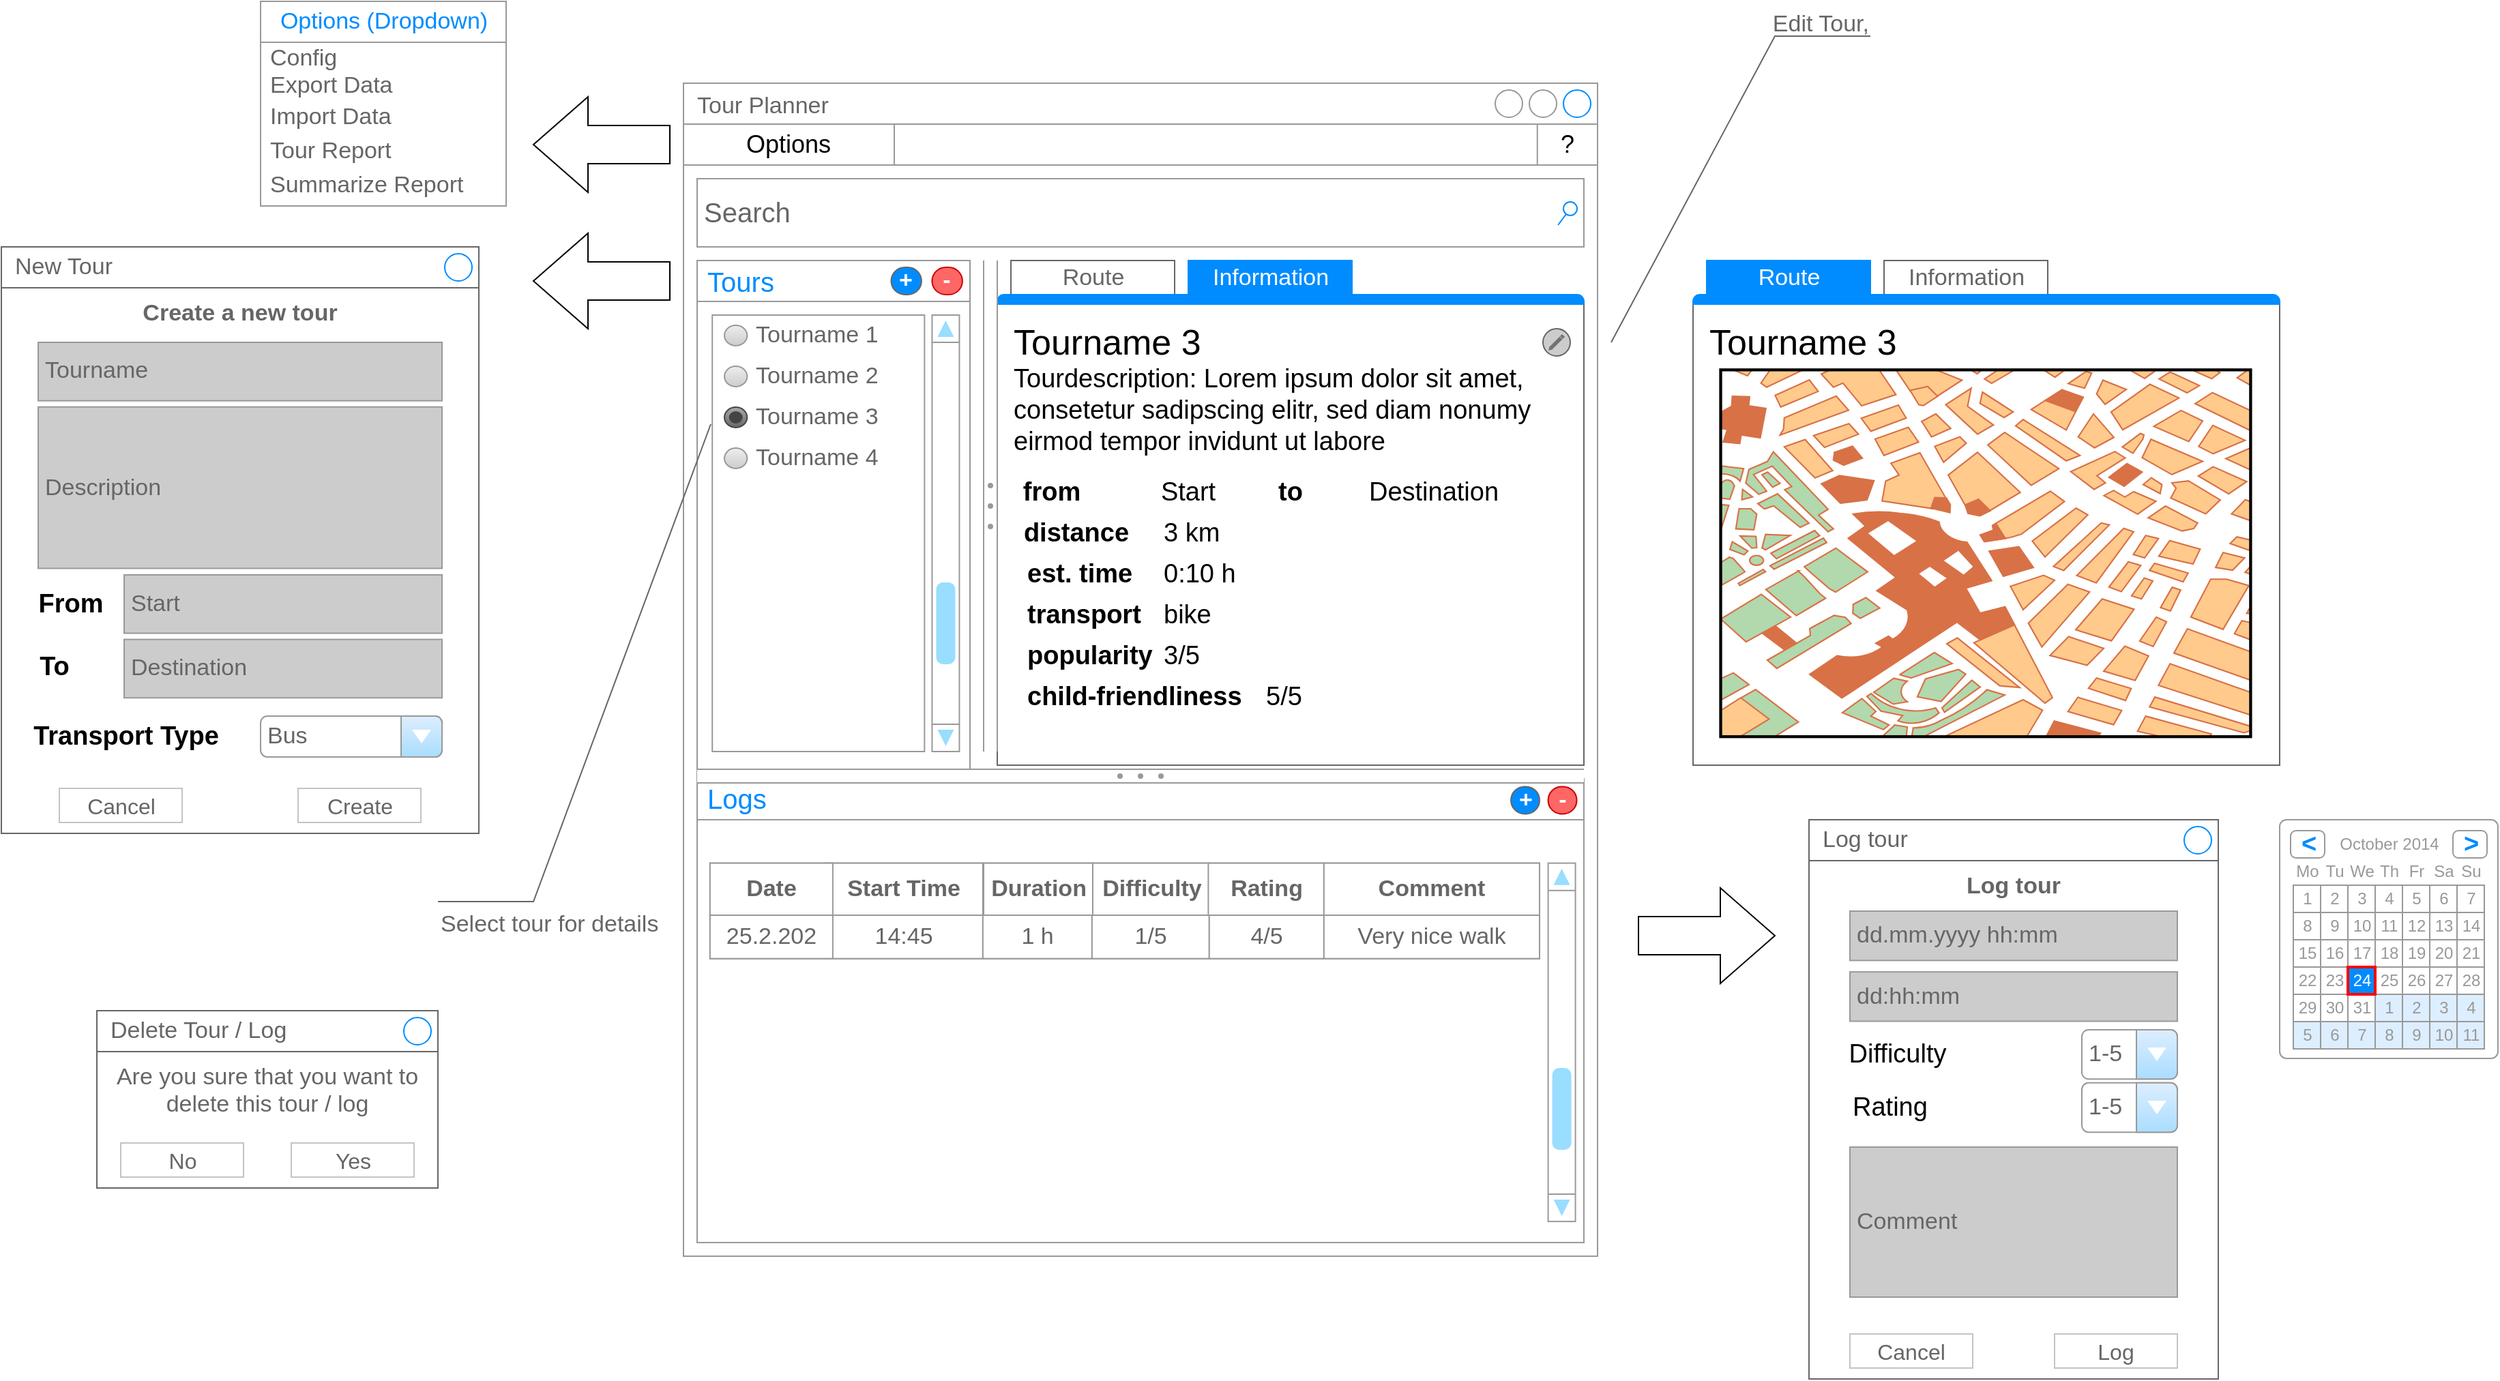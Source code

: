 <mxfile version="14.5.1" type="device"><diagram id="8GvUc4PA2MOSSeV1IW50" name="TourPlanner-Wireframe"><mxGraphModel dx="3879" dy="1082" grid="1" gridSize="10" guides="1" tooltips="1" connect="1" arrows="1" fold="1" page="1" pageScale="1" pageWidth="2339" pageHeight="3300" math="0" shadow="0"><root><mxCell id="0"/><mxCell id="1" parent="0"/><mxCell id="-xTn5YURdvAqqCYS3qb_-3" value="Tour Planner" style="strokeWidth=1;shadow=0;dashed=0;align=center;html=1;shape=mxgraph.mockup.containers.window;align=left;verticalAlign=top;spacingLeft=8;strokeColor2=#008cff;strokeColor3=#c4c4c4;fontColor=#666666;mainText=;fontSize=17;labelBackgroundColor=none;strokeColor=#999999;" parent="1" vertex="1"><mxGeometry x="250" y="170" width="670" height="860" as="geometry"/></mxCell><mxCell id="-xTn5YURdvAqqCYS3qb_-28" value="" style="html=1;shadow=0;dashed=0;align=center;verticalAlign=middle;shape=mxgraph.arrows2.arrow;dy=0.6;dx=40;flipH=1;notch=0;strokeColor=#000000;strokeWidth=1;" parent="1" vertex="1"><mxGeometry x="140" y="180" width="100" height="70" as="geometry"/></mxCell><mxCell id="-xTn5YURdvAqqCYS3qb_-29" value="" style="strokeWidth=1;shadow=0;dashed=0;align=center;html=1;shape=mxgraph.mockup.forms.rrect;rSize=0;strokeColor=#999999;fillColor=#ffffff;" parent="1" vertex="1"><mxGeometry x="-60" y="110" width="180" height="150" as="geometry"/></mxCell><mxCell id="-xTn5YURdvAqqCYS3qb_-30" value="Options (Dropdown)" style="strokeWidth=1;shadow=0;dashed=0;align=center;html=1;shape=mxgraph.mockup.forms.rrect;rSize=0;strokeColor=#999999;fontColor=#008cff;fontSize=17;fillColor=#ffffff;resizeWidth=1;" parent="-xTn5YURdvAqqCYS3qb_-29" vertex="1"><mxGeometry width="180" height="30" relative="1" as="geometry"/></mxCell><mxCell id="-xTn5YURdvAqqCYS3qb_-31" value="Config" style="strokeWidth=1;shadow=0;dashed=0;align=center;html=1;shape=mxgraph.mockup.forms.anchor;fontSize=17;fontColor=#666666;align=left;spacingLeft=5;resizeWidth=1;" parent="-xTn5YURdvAqqCYS3qb_-29" vertex="1"><mxGeometry width="180" height="20" relative="1" as="geometry"><mxPoint y="32" as="offset"/></mxGeometry></mxCell><mxCell id="-xTn5YURdvAqqCYS3qb_-32" value="Export Data" style="strokeWidth=1;shadow=0;dashed=0;align=center;html=1;shape=mxgraph.mockup.forms.anchor;fontSize=17;fontColor=#666666;align=left;spacingLeft=5;resizeWidth=1;" parent="-xTn5YURdvAqqCYS3qb_-29" vertex="1"><mxGeometry width="180" height="20" relative="1" as="geometry"><mxPoint y="52" as="offset"/></mxGeometry></mxCell><mxCell id="-xTn5YURdvAqqCYS3qb_-33" value="Import Data" style="strokeWidth=1;shadow=0;dashed=0;align=center;html=1;shape=mxgraph.mockup.forms.rrect;rSize=0;fontSize=17;fontColor=#666666;align=left;spacingLeft=5;strokeColor=none;resizeWidth=1;fillColor=none;" parent="-xTn5YURdvAqqCYS3qb_-29" vertex="1"><mxGeometry width="180" height="20" relative="1" as="geometry"><mxPoint y="75" as="offset"/></mxGeometry></mxCell><mxCell id="gHXp8SXoElYpx80JzZJJ-48" value="Tour Report" style="strokeWidth=1;shadow=0;dashed=0;align=center;html=1;shape=mxgraph.mockup.forms.rrect;rSize=0;fontSize=17;fontColor=#666666;align=left;spacingLeft=5;strokeColor=none;resizeWidth=1;fillColor=none;" parent="-xTn5YURdvAqqCYS3qb_-29" vertex="1"><mxGeometry width="180" height="20" relative="1" as="geometry"><mxPoint y="100" as="offset"/></mxGeometry></mxCell><mxCell id="gHXp8SXoElYpx80JzZJJ-49" value="Summarize Report" style="strokeWidth=1;shadow=0;dashed=0;align=center;html=1;shape=mxgraph.mockup.forms.rrect;rSize=0;fontSize=17;fontColor=#666666;align=left;spacingLeft=5;strokeColor=none;resizeWidth=1;fillColor=none;" parent="-xTn5YURdvAqqCYS3qb_-29" vertex="1"><mxGeometry width="180" height="20" relative="1" as="geometry"><mxPoint y="125" as="offset"/></mxGeometry></mxCell><mxCell id="-xTn5YURdvAqqCYS3qb_-35" value="&lt;font style=&quot;font-size: 20px&quot;&gt;Search&lt;/font&gt;" style="strokeWidth=1;shadow=0;dashed=0;align=center;html=1;shape=mxgraph.mockup.forms.searchBox;strokeColor=#999999;mainText=;strokeColor2=#008cff;fontColor=#666666;fontSize=17;align=left;spacingLeft=3;fillColor=none;" parent="1" vertex="1"><mxGeometry x="260" y="240" width="650" height="50" as="geometry"/></mxCell><mxCell id="-xTn5YURdvAqqCYS3qb_-36" value="" style="strokeWidth=1;shadow=0;dashed=0;align=left;html=1;shape=mxgraph.mockup.forms.rrect;rSize=0;strokeColor=#999999;fillColor=#ffffff;fontSize=17;" parent="1" vertex="1"><mxGeometry x="260" y="300" width="200" height="385" as="geometry"/></mxCell><mxCell id="-xTn5YURdvAqqCYS3qb_-37" value="&amp;nbsp;Tours" style="strokeWidth=1;shadow=0;dashed=0;align=left;html=1;shape=mxgraph.mockup.forms.rrect;rSize=0;strokeColor=#999999;fontColor=#008cff;fontSize=20;fillColor=#ffffff;resizeWidth=1;" parent="-xTn5YURdvAqqCYS3qb_-36" vertex="1"><mxGeometry width="200" height="30" relative="1" as="geometry"/></mxCell><mxCell id="-xTn5YURdvAqqCYS3qb_-130" value="-" style="strokeWidth=1;shadow=0;dashed=0;align=center;html=1;shape=mxgraph.mockup.buttons.button;fontColor=#ffffff;mainText=;buttonStyle=round;fontSize=17;fontStyle=1;whiteSpace=wrap;fillOpacity=100;fillColor=#FF6666;strokeColor=#CC0000;" parent="-xTn5YURdvAqqCYS3qb_-36" vertex="1"><mxGeometry x="172.222" y="5" width="22.222" height="20" as="geometry"/></mxCell><mxCell id="9a7MeECXObaUus4qwIg--1" value="" style="strokeWidth=1;shadow=0;dashed=0;align=center;html=1;shape=mxgraph.mockup.forms.rrect;rSize=0;strokeColor=#999999;fillColor=#ffffff;recursiveResize=0;" parent="-xTn5YURdvAqqCYS3qb_-36" vertex="1"><mxGeometry x="11.111" y="40" width="155.556" height="320" as="geometry"/></mxCell><mxCell id="9a7MeECXObaUus4qwIg--2" value="Tourname 1" style="shape=ellipse;rSize=0;fillColor=#eeeeee;strokeColor=#999999;gradientColor=#cccccc;html=1;align=left;spacingLeft=4;fontSize=17;fontColor=#666666;labelPosition=right;" parent="9a7MeECXObaUus4qwIg--1" vertex="1"><mxGeometry x="8.889" y="7.5" width="16.667" height="15" as="geometry"/></mxCell><mxCell id="9a7MeECXObaUus4qwIg--3" value="Tourname 2" style="shape=ellipse;rSize=0;fillColor=#eeeeee;strokeColor=#999999;gradientColor=#cccccc;html=1;align=left;spacingLeft=4;fontSize=17;fontColor=#666666;labelPosition=right;" parent="9a7MeECXObaUus4qwIg--1" vertex="1"><mxGeometry x="8.889" y="37.5" width="16.667" height="15" as="geometry"/></mxCell><mxCell id="9a7MeECXObaUus4qwIg--4" value="&lt;span style=&quot;color: rgb(102 , 102 , 102)&quot;&gt;Tourname 3&lt;/span&gt;" style="shape=ellipse;rSize=0;fillColor=#aaaaaa;strokeColor=#444444;gradientColor=#666666;html=1;align=left;spacingLeft=4;fontSize=17;fontColor=#008cff;labelPosition=right;" parent="9a7MeECXObaUus4qwIg--1" vertex="1"><mxGeometry x="8.889" y="67.5" width="16.667" height="15" as="geometry"/></mxCell><mxCell id="9a7MeECXObaUus4qwIg--5" value="" style="shape=ellipse;fillColor=#444444;strokeColor=none;html=1;" parent="9a7MeECXObaUus4qwIg--4" vertex="1"><mxGeometry x="3.333" y="3" width="10" height="9" as="geometry"/></mxCell><mxCell id="9a7MeECXObaUus4qwIg--6" value="Tourname 4" style="shape=ellipse;rSize=0;fillColor=#eeeeee;strokeColor=#999999;gradientColor=#cccccc;html=1;align=left;spacingLeft=4;fontSize=17;fontColor=#666666;labelPosition=right;" parent="9a7MeECXObaUus4qwIg--1" vertex="1"><mxGeometry x="8.889" y="97.5" width="16.667" height="15" as="geometry"/></mxCell><mxCell id="9a7MeECXObaUus4qwIg--7" value="" style="verticalLabelPosition=bottom;shadow=0;dashed=0;align=center;html=1;verticalAlign=top;strokeWidth=1;shape=mxgraph.mockup.navigation.scrollBar;strokeColor=#999999;barPos=20;fillColor2=#99ddff;strokeColor2=none;direction=north;" parent="-xTn5YURdvAqqCYS3qb_-36" vertex="1"><mxGeometry x="172.222" y="40" width="22.222" height="320" as="geometry"/></mxCell><mxCell id="9a7MeECXObaUus4qwIg--8" value="+" style="strokeWidth=1;shadow=0;dashed=0;align=center;html=1;shape=mxgraph.mockup.buttons.button;strokeColor=#666666;fontColor=#ffffff;mainText=;buttonStyle=round;fontSize=17;fontStyle=1;fillColor=#008cff;whiteSpace=wrap;fillOpacity=100;" parent="-xTn5YURdvAqqCYS3qb_-36" vertex="1"><mxGeometry x="142.222" y="5" width="22.222" height="20" as="geometry"/></mxCell><mxCell id="-xTn5YURdvAqqCYS3qb_-46" value="" style="group" parent="1" vertex="1" connectable="0"><mxGeometry x="250" y="200" width="670" height="30" as="geometry"/></mxCell><mxCell id="-xTn5YURdvAqqCYS3qb_-25" value="" style="rounded=0;whiteSpace=wrap;html=1;strokeWidth=1;strokeColor=#999999;" parent="-xTn5YURdvAqqCYS3qb_-46" vertex="1"><mxGeometry width="670" height="30" as="geometry"/></mxCell><mxCell id="-xTn5YURdvAqqCYS3qb_-26" value="&lt;font style=&quot;font-size: 18px&quot;&gt;Options&lt;/font&gt;" style="rounded=0;whiteSpace=wrap;html=1;strokeWidth=1;strokeColor=#999999;" parent="-xTn5YURdvAqqCYS3qb_-46" vertex="1"><mxGeometry width="154.483" height="30" as="geometry"/></mxCell><mxCell id="-xTn5YURdvAqqCYS3qb_-27" value="&lt;font style=&quot;font-size: 18px&quot;&gt;?&lt;/font&gt;" style="rounded=0;whiteSpace=wrap;html=1;strokeWidth=1;strokeColor=#999999;" parent="-xTn5YURdvAqqCYS3qb_-46" vertex="1"><mxGeometry x="625.862" width="44.138" height="30" as="geometry"/></mxCell><mxCell id="-xTn5YURdvAqqCYS3qb_-47" value="" style="strokeWidth=1;shadow=0;dashed=0;align=center;html=1;shape=mxgraph.mockup.containers.marginRect2;rectMarginTop=32;strokeColor=#666666;gradientColor=none;fontSize=20;" parent="1" vertex="1"><mxGeometry x="480" y="300" width="430" height="370" as="geometry"/></mxCell><mxCell id="-xTn5YURdvAqqCYS3qb_-48" value="Route" style="strokeColor=inherit;fillColor=inherit;gradientColor=inherit;strokeWidth=1;shadow=0;dashed=0;align=center;html=1;shape=mxgraph.mockup.containers.rrect;rSize=0;fontSize=17;fontColor=#666666;gradientColor=none;" parent="-xTn5YURdvAqqCYS3qb_-47" vertex="1"><mxGeometry width="120" height="25" relative="1" as="geometry"><mxPoint x="10" as="offset"/></mxGeometry></mxCell><mxCell id="-xTn5YURdvAqqCYS3qb_-49" value="Information" style="strokeWidth=1;shadow=0;dashed=0;align=center;html=1;shape=mxgraph.mockup.containers.rrect;rSize=0;fontSize=17;fontColor=#ffffff;strokeColor=#008cff;fillColor=#008cff;" parent="-xTn5YURdvAqqCYS3qb_-47" vertex="1"><mxGeometry width="120" height="25" relative="1" as="geometry"><mxPoint x="140" as="offset"/></mxGeometry></mxCell><mxCell id="-xTn5YURdvAqqCYS3qb_-51" value="" style="strokeWidth=1;shadow=0;dashed=0;align=center;html=1;shape=mxgraph.mockup.containers.topButton;rSize=5;strokeColor=#008cff;fillColor=#008cff;gradientColor=none;resizeWidth=1;movable=0;deletable=1;" parent="-xTn5YURdvAqqCYS3qb_-47" vertex="1"><mxGeometry width="430" height="7" relative="1" as="geometry"><mxPoint y="25" as="offset"/></mxGeometry></mxCell><mxCell id="-xTn5YURdvAqqCYS3qb_-52" value="Tourname 3" style="text;html=1;strokeColor=none;fillColor=none;align=left;verticalAlign=middle;whiteSpace=wrap;rounded=0;fontSize=26;" parent="-xTn5YURdvAqqCYS3qb_-47" vertex="1"><mxGeometry x="10" y="50" width="410" height="20" as="geometry"/></mxCell><mxCell id="-xTn5YURdvAqqCYS3qb_-53" value="Tourdescription:&amp;nbsp;Lorem ipsum dolor sit amet, consetetur sadipscing elitr, sed diam nonumy eirmod tempor invidunt ut labore" style="text;html=1;strokeColor=none;fillColor=none;align=left;verticalAlign=middle;whiteSpace=wrap;rounded=0;fontSize=19;" parent="-xTn5YURdvAqqCYS3qb_-47" vertex="1"><mxGeometry x="10" y="100" width="410" height="20" as="geometry"/></mxCell><mxCell id="-xTn5YURdvAqqCYS3qb_-54" value="from" style="text;html=1;strokeColor=none;fillColor=none;align=center;verticalAlign=middle;whiteSpace=wrap;rounded=0;fontSize=19;fontStyle=1" parent="-xTn5YURdvAqqCYS3qb_-47" vertex="1"><mxGeometry x="20" y="160" width="40" height="20" as="geometry"/></mxCell><mxCell id="-xTn5YURdvAqqCYS3qb_-63" value="to" style="text;html=1;strokeColor=none;fillColor=none;align=center;verticalAlign=middle;whiteSpace=wrap;rounded=0;fontSize=19;fontStyle=1" parent="-xTn5YURdvAqqCYS3qb_-47" vertex="1"><mxGeometry x="195" y="160" width="40" height="20" as="geometry"/></mxCell><mxCell id="-xTn5YURdvAqqCYS3qb_-64" value="Start" style="text;html=1;strokeColor=none;fillColor=none;align=center;verticalAlign=middle;whiteSpace=wrap;rounded=0;fontSize=19;" parent="-xTn5YURdvAqqCYS3qb_-47" vertex="1"><mxGeometry x="120" y="160" width="40" height="20" as="geometry"/></mxCell><mxCell id="-xTn5YURdvAqqCYS3qb_-65" value="Destination" style="text;html=1;strokeColor=none;fillColor=none;align=center;verticalAlign=middle;whiteSpace=wrap;rounded=0;fontSize=19;" parent="-xTn5YURdvAqqCYS3qb_-47" vertex="1"><mxGeometry x="300" y="160" width="40" height="20" as="geometry"/></mxCell><mxCell id="-xTn5YURdvAqqCYS3qb_-66" value="distance" style="text;html=1;strokeColor=none;fillColor=none;align=center;verticalAlign=middle;whiteSpace=wrap;rounded=0;fontSize=19;fontStyle=1" parent="-xTn5YURdvAqqCYS3qb_-47" vertex="1"><mxGeometry x="38" y="190" width="40" height="20" as="geometry"/></mxCell><mxCell id="-xTn5YURdvAqqCYS3qb_-67" value="3 km" style="text;html=1;strokeColor=none;fillColor=none;align=left;verticalAlign=middle;whiteSpace=wrap;rounded=0;fontSize=19;" parent="-xTn5YURdvAqqCYS3qb_-47" vertex="1"><mxGeometry x="120" y="190" width="270" height="20" as="geometry"/></mxCell><mxCell id="-xTn5YURdvAqqCYS3qb_-68" value="est. time" style="text;html=1;strokeColor=none;fillColor=none;align=left;verticalAlign=middle;whiteSpace=wrap;rounded=0;fontSize=19;fontStyle=1" parent="-xTn5YURdvAqqCYS3qb_-47" vertex="1"><mxGeometry x="20" y="220" width="90" height="20" as="geometry"/></mxCell><mxCell id="-xTn5YURdvAqqCYS3qb_-69" value="0:10 h" style="text;html=1;strokeColor=none;fillColor=none;align=left;verticalAlign=middle;whiteSpace=wrap;rounded=0;fontSize=19;" parent="-xTn5YURdvAqqCYS3qb_-47" vertex="1"><mxGeometry x="120" y="220" width="270" height="20" as="geometry"/></mxCell><mxCell id="-xTn5YURdvAqqCYS3qb_-71" value="transport" style="text;html=1;strokeColor=none;fillColor=none;align=left;verticalAlign=middle;whiteSpace=wrap;rounded=0;fontSize=19;fontStyle=1" parent="-xTn5YURdvAqqCYS3qb_-47" vertex="1"><mxGeometry x="20" y="250" width="90" height="20" as="geometry"/></mxCell><mxCell id="-xTn5YURdvAqqCYS3qb_-72" value="bike" style="text;html=1;strokeColor=none;fillColor=none;align=left;verticalAlign=middle;whiteSpace=wrap;rounded=0;fontSize=19;" parent="-xTn5YURdvAqqCYS3qb_-47" vertex="1"><mxGeometry x="120" y="250" width="270" height="20" as="geometry"/></mxCell><mxCell id="gHXp8SXoElYpx80JzZJJ-57" value="popularity" style="text;html=1;strokeColor=none;fillColor=none;align=left;verticalAlign=middle;whiteSpace=wrap;rounded=0;fontSize=19;fontStyle=1" parent="-xTn5YURdvAqqCYS3qb_-47" vertex="1"><mxGeometry x="20" y="280" width="90" height="20" as="geometry"/></mxCell><mxCell id="gHXp8SXoElYpx80JzZJJ-60" value="3/5" style="text;html=1;strokeColor=none;fillColor=none;align=left;verticalAlign=middle;whiteSpace=wrap;rounded=0;fontSize=19;" parent="-xTn5YURdvAqqCYS3qb_-47" vertex="1"><mxGeometry x="120" y="280" width="270" height="20" as="geometry"/></mxCell><mxCell id="gHXp8SXoElYpx80JzZJJ-61" value="child-friendliness" style="text;html=1;strokeColor=none;fillColor=none;align=left;verticalAlign=middle;whiteSpace=wrap;rounded=0;fontSize=19;fontStyle=1" parent="-xTn5YURdvAqqCYS3qb_-47" vertex="1"><mxGeometry x="20" y="310" width="160" height="20" as="geometry"/></mxCell><mxCell id="gHXp8SXoElYpx80JzZJJ-62" value="5/5" style="text;html=1;strokeColor=none;fillColor=none;align=left;verticalAlign=middle;whiteSpace=wrap;rounded=0;fontSize=19;" parent="-xTn5YURdvAqqCYS3qb_-47" vertex="1"><mxGeometry x="195" y="310" width="270" height="20" as="geometry"/></mxCell><mxCell id="oQgKSd8ETQonrwoQFKED-60" value="" style="verticalLabelPosition=bottom;shadow=0;dashed=0;align=center;html=1;verticalAlign=top;strokeWidth=1;shape=mxgraph.mockup.forms.splitter;strokeColor=#999999;direction=north;" parent="-xTn5YURdvAqqCYS3qb_-47" vertex="1"><mxGeometry x="-10" width="10" height="360" as="geometry"/></mxCell><mxCell id="mKunJ4io3eeRQKUjzgzP-3" value="" style="group;" parent="-xTn5YURdvAqqCYS3qb_-47" vertex="1" connectable="0"><mxGeometry x="400" y="50" width="20" height="20" as="geometry"/></mxCell><mxCell id="mKunJ4io3eeRQKUjzgzP-2" value="" style="strokeWidth=1;shadow=0;dashed=0;align=center;html=1;shape=mxgraph.mockup.buttons.button;strokeColor=#666666;fontColor=#ffffff;mainText=;buttonStyle=round;fontSize=17;fontStyle=1;whiteSpace=wrap;fillOpacity=100;fillColor=#CCCCCC;" parent="mKunJ4io3eeRQKUjzgzP-3" vertex="1"><mxGeometry width="20" height="20" as="geometry"/></mxCell><mxCell id="9a7MeECXObaUus4qwIg--10" value="" style="dashed=0;aspect=fixed;verticalLabelPosition=bottom;verticalAlign=top;align=center;shape=mxgraph.gmdl.edit;strokeColor=none;fillColor=#737373;shadow=0;" parent="mKunJ4io3eeRQKUjzgzP-3" vertex="1"><mxGeometry x="4" y="4" width="12" height="12" as="geometry"/></mxCell><mxCell id="-xTn5YURdvAqqCYS3qb_-94" value="" style="strokeWidth=1;shadow=0;dashed=0;align=center;html=1;shape=mxgraph.mockup.containers.marginRect2;rectMarginTop=32;strokeColor=#666666;gradientColor=none;fontSize=20;" parent="1" vertex="1"><mxGeometry x="990" y="300" width="430" height="370" as="geometry"/></mxCell><mxCell id="-xTn5YURdvAqqCYS3qb_-95" value="Route" style="strokeWidth=1;shadow=0;dashed=0;align=center;html=1;shape=mxgraph.mockup.containers.rrect;rSize=0;fontSize=17;fontColor=#ffffff;gradientColor=none;fillColor=#008CFF;strokeColor=#008CFF;" parent="-xTn5YURdvAqqCYS3qb_-94" vertex="1"><mxGeometry width="120" height="25" relative="1" as="geometry"><mxPoint x="10" as="offset"/></mxGeometry></mxCell><mxCell id="-xTn5YURdvAqqCYS3qb_-96" value="&lt;font color=&quot;#666666&quot;&gt;Information&lt;/font&gt;" style="strokeWidth=1;shadow=0;dashed=0;align=center;html=1;shape=mxgraph.mockup.containers.rrect;rSize=0;fontSize=17;fillColor=#FFFFFF;strokeColor=#666666;fontColor=#999999;" parent="-xTn5YURdvAqqCYS3qb_-94" vertex="1"><mxGeometry width="120" height="25" relative="1" as="geometry"><mxPoint x="140" as="offset"/></mxGeometry></mxCell><mxCell id="-xTn5YURdvAqqCYS3qb_-97" value="" style="strokeWidth=1;shadow=0;dashed=0;align=center;html=1;shape=mxgraph.mockup.containers.topButton;rSize=5;strokeColor=#008cff;fillColor=#008cff;gradientColor=none;resizeWidth=1;movable=0;deletable=1;" parent="-xTn5YURdvAqqCYS3qb_-94" vertex="1"><mxGeometry width="430" height="7" relative="1" as="geometry"><mxPoint y="25" as="offset"/></mxGeometry></mxCell><mxCell id="-xTn5YURdvAqqCYS3qb_-98" value="Tourname 3" style="text;html=1;strokeColor=none;fillColor=none;align=left;verticalAlign=middle;whiteSpace=wrap;rounded=0;fontSize=26;" parent="-xTn5YURdvAqqCYS3qb_-94" vertex="1"><mxGeometry x="10" y="50" width="410" height="20" as="geometry"/></mxCell><mxCell id="-xTn5YURdvAqqCYS3qb_-110" value="" style="verticalLabelPosition=bottom;shadow=0;dashed=0;align=center;html=1;verticalAlign=top;strokeWidth=1;shape=mxgraph.mockup.misc.map;fillColor=none;fontSize=19;" parent="-xTn5YURdvAqqCYS3qb_-94" vertex="1"><mxGeometry x="20" y="80" width="390" height="270" as="geometry"/></mxCell><mxCell id="-xTn5YURdvAqqCYS3qb_-123" value="" style="strokeWidth=1;shadow=0;dashed=0;align=center;html=1;shape=mxgraph.mockup.forms.rrect;rSize=0;strokeColor=#999999;fillColor=#ffffff;fontSize=19;fontColor=#999999;" parent="1" vertex="1"><mxGeometry x="260" y="680" width="650" height="340" as="geometry"/></mxCell><mxCell id="-xTn5YURdvAqqCYS3qb_-124" value="&lt;font style=&quot;font-size: 20px&quot;&gt;&amp;nbsp;Logs&lt;/font&gt;" style="strokeWidth=1;shadow=0;dashed=0;align=left;html=1;shape=mxgraph.mockup.forms.rrect;rSize=0;strokeColor=#999999;fontColor=#008cff;fontSize=17;fillColor=#ffffff;resizeWidth=1;" parent="-xTn5YURdvAqqCYS3qb_-123" vertex="1"><mxGeometry width="650.0" height="30" relative="1" as="geometry"/></mxCell><mxCell id="-xTn5YURdvAqqCYS3qb_-126" value="" style="strokeWidth=1;shadow=0;dashed=0;align=center;html=1;shape=mxgraph.mockup.forms.anchor;fontSize=17;fontColor=#666666;align=left;spacingLeft=5;resizeWidth=1;" parent="-xTn5YURdvAqqCYS3qb_-123" vertex="1"><mxGeometry width="650.0" height="20" relative="1" as="geometry"><mxPoint y="50" as="offset"/></mxGeometry></mxCell><mxCell id="gHXp8SXoElYpx80JzZJJ-1" value="+" style="strokeWidth=1;shadow=0;dashed=0;align=center;html=1;shape=mxgraph.mockup.buttons.button;strokeColor=#666666;fontColor=#ffffff;mainText=;buttonStyle=round;fontSize=17;fontStyle=1;fillColor=#008cff;whiteSpace=wrap;fillOpacity=100;" parent="-xTn5YURdvAqqCYS3qb_-123" vertex="1"><mxGeometry x="596.532" y="5.727" width="20.968" height="20" as="geometry"/></mxCell><mxCell id="oQgKSd8ETQonrwoQFKED-2" value="" style="strokeWidth=1;shadow=0;dashed=0;align=center;html=1;shape=mxgraph.mockup.forms.rrect;rSize=0;strokeColor=#999999;fontStyle=1" parent="-xTn5YURdvAqqCYS3qb_-123" vertex="1"><mxGeometry x="9.435" y="61.82" width="608.065" height="38.18" as="geometry"/></mxCell><mxCell id="oQgKSd8ETQonrwoQFKED-4" value="Start Time" style="strokeColor=inherit;fillColor=inherit;gradientColor=inherit;strokeWidth=1;shadow=0;dashed=0;align=center;html=1;shape=mxgraph.mockup.forms.rrect;rSize=0;fontSize=17;fontColor=#666666;fontStyle=1" parent="oQgKSd8ETQonrwoQFKED-2" vertex="1"><mxGeometry x="84.05" width="115.95" height="38.18" as="geometry"/></mxCell><mxCell id="oQgKSd8ETQonrwoQFKED-5" value="Duration" style="strokeColor=inherit;fillColor=inherit;gradientColor=inherit;strokeWidth=1;shadow=0;dashed=0;align=center;html=1;shape=mxgraph.mockup.forms.rrect;rSize=0;fontSize=17;fontColor=#666666;fontStyle=1" parent="oQgKSd8ETQonrwoQFKED-2" vertex="1"><mxGeometry x="200.56" width="80" height="38.18" as="geometry"/></mxCell><mxCell id="oQgKSd8ETQonrwoQFKED-6" value="Difficulty" style="strokeColor=inherit;fillColor=inherit;gradientColor=inherit;strokeWidth=1;shadow=0;dashed=0;align=center;html=1;shape=mxgraph.mockup.forms.rrect;rSize=0;fontSize=17;fontColor=#666666;fontStyle=1" parent="oQgKSd8ETQonrwoQFKED-2" vertex="1"><mxGeometry x="280.56" width="86.19" height="38.18" as="geometry"/></mxCell><mxCell id="oQgKSd8ETQonrwoQFKED-7" value="&lt;b&gt;Rating&lt;/b&gt;" style="strokeColor=inherit;fillColor=inherit;gradientColor=inherit;strokeWidth=1;shadow=0;dashed=0;align=center;html=1;shape=mxgraph.mockup.forms.rrect;rSize=0;fontSize=17;fontColor=#666666;fontStyle=1" parent="oQgKSd8ETQonrwoQFKED-2" vertex="1"><mxGeometry x="365.254" width="84.741" height="38.18" as="geometry"/></mxCell><mxCell id="oQgKSd8ETQonrwoQFKED-8" value="&lt;b&gt;Comment&lt;/b&gt;" style="strokeColor=inherit;fillColor=inherit;gradientColor=inherit;strokeWidth=1;shadow=0;dashed=0;align=center;html=1;shape=mxgraph.mockup.forms.rrect;rSize=0;fontSize=17;fontColor=#666666;" parent="oQgKSd8ETQonrwoQFKED-2" vertex="1"><mxGeometry x="450" width="158.06" height="38.18" as="geometry"/></mxCell><mxCell id="oQgKSd8ETQonrwoQFKED-3" value="Date" style="strokeColor=inherit;fillColor=inherit;gradientColor=inherit;strokeWidth=1;shadow=0;dashed=0;align=center;html=1;shape=mxgraph.mockup.forms.rrect;rSize=0;fontSize=17;fontColor=#666666;fontStyle=1" parent="oQgKSd8ETQonrwoQFKED-2" vertex="1"><mxGeometry width="90" height="38.18" as="geometry"/></mxCell><mxCell id="oQgKSd8ETQonrwoQFKED-61" value="" style="verticalLabelPosition=bottom;shadow=0;dashed=0;align=center;html=1;verticalAlign=top;strokeWidth=1;shape=mxgraph.mockup.forms.splitter;strokeColor=#999999;" parent="-xTn5YURdvAqqCYS3qb_-123" vertex="1"><mxGeometry y="-9.727" width="650" height="15.455" as="geometry"/></mxCell><mxCell id="oQgKSd8ETQonrwoQFKED-63" value="" style="verticalLabelPosition=bottom;shadow=0;dashed=0;align=center;html=1;verticalAlign=top;strokeWidth=1;shape=mxgraph.mockup.navigation.scrollBar;strokeColor=#999999;barPos=20;fillColor2=#99ddff;strokeColor2=none;direction=north;" parent="-xTn5YURdvAqqCYS3qb_-123" vertex="1"><mxGeometry x="623.79" y="61.818" width="20.968" height="262.727" as="geometry"/></mxCell><mxCell id="oQgKSd8ETQonrwoQFKED-87" value="" style="strokeWidth=1;shadow=0;dashed=0;align=center;html=1;shape=mxgraph.mockup.forms.rrect;rSize=0;strokeColor=#999999;fontStyle=0" parent="-xTn5YURdvAqqCYS3qb_-123" vertex="1"><mxGeometry x="9.435" y="100" width="608.065" height="31.82" as="geometry"/></mxCell><mxCell id="oQgKSd8ETQonrwoQFKED-89" value="14:45" style="strokeColor=inherit;fillColor=inherit;gradientColor=inherit;strokeWidth=1;shadow=0;dashed=0;align=center;html=1;shape=mxgraph.mockup.forms.rrect;rSize=0;fontSize=17;fontColor=#666666;fontStyle=0" parent="oQgKSd8ETQonrwoQFKED-87" vertex="1"><mxGeometry x="84.05" width="115.95" height="31.82" as="geometry"/></mxCell><mxCell id="oQgKSd8ETQonrwoQFKED-90" value="1 h" style="strokeColor=inherit;fillColor=inherit;gradientColor=inherit;strokeWidth=1;shadow=0;dashed=0;align=center;html=1;shape=mxgraph.mockup.forms.rrect;rSize=0;fontSize=17;fontColor=#666666;fontStyle=0" parent="oQgKSd8ETQonrwoQFKED-87" vertex="1"><mxGeometry x="200" width="80" height="31.82" as="geometry"/></mxCell><mxCell id="oQgKSd8ETQonrwoQFKED-91" value="1/5" style="strokeColor=inherit;fillColor=inherit;gradientColor=inherit;strokeWidth=1;shadow=0;dashed=0;align=center;html=1;shape=mxgraph.mockup.forms.rrect;rSize=0;fontSize=17;fontColor=#666666;fontStyle=0" parent="oQgKSd8ETQonrwoQFKED-87" vertex="1"><mxGeometry x="280" width="85.95" height="31.82" as="geometry"/></mxCell><mxCell id="oQgKSd8ETQonrwoQFKED-92" value="4/5" style="strokeColor=inherit;fillColor=inherit;gradientColor=inherit;strokeWidth=1;shadow=0;dashed=0;align=center;html=1;shape=mxgraph.mockup.forms.rrect;rSize=0;fontSize=17;fontColor=#666666;fontStyle=0" parent="oQgKSd8ETQonrwoQFKED-87" vertex="1"><mxGeometry x="365.953" width="84.046" height="31.82" as="geometry"/></mxCell><mxCell id="oQgKSd8ETQonrwoQFKED-93" value="&lt;span&gt;Very nice walk&lt;/span&gt;" style="strokeColor=inherit;fillColor=inherit;gradientColor=inherit;strokeWidth=1;shadow=0;dashed=0;align=center;html=1;shape=mxgraph.mockup.forms.rrect;rSize=0;fontSize=17;fontColor=#666666;fontStyle=0" parent="oQgKSd8ETQonrwoQFKED-87" vertex="1"><mxGeometry x="450" width="158.06" height="31.82" as="geometry"/></mxCell><mxCell id="oQgKSd8ETQonrwoQFKED-88" value="25.2.202" style="strokeColor=inherit;fillColor=inherit;gradientColor=inherit;strokeWidth=1;shadow=0;dashed=0;align=center;html=1;shape=mxgraph.mockup.forms.rrect;rSize=0;fontSize=17;fontColor=#666666;fontStyle=0" parent="oQgKSd8ETQonrwoQFKED-87" vertex="1"><mxGeometry width="90" height="31.82" as="geometry"/></mxCell><mxCell id="9a7MeECXObaUus4qwIg--12" value="-" style="strokeWidth=1;shadow=0;dashed=0;align=center;html=1;shape=mxgraph.mockup.buttons.button;fontColor=#ffffff;mainText=;buttonStyle=round;fontSize=17;fontStyle=1;whiteSpace=wrap;fillOpacity=100;fillColor=#FF6666;strokeColor=#CC0000;" parent="-xTn5YURdvAqqCYS3qb_-123" vertex="1"><mxGeometry x="623.79" y="5.73" width="20.968" height="20" as="geometry"/></mxCell><mxCell id="gHXp8SXoElYpx80JzZJJ-3" value="" style="html=1;shadow=0;dashed=0;align=center;verticalAlign=middle;shape=mxgraph.arrows2.arrow;dy=0.6;dx=40;flipH=1;notch=0;strokeColor=#000000;strokeWidth=1;" parent="1" vertex="1"><mxGeometry x="140" y="280" width="100" height="70" as="geometry"/></mxCell><mxCell id="gHXp8SXoElYpx80JzZJJ-4" value="&lt;b&gt;Create a new tour&lt;/b&gt;" style="strokeWidth=1;shadow=0;dashed=0;align=center;html=1;shape=mxgraph.mockup.containers.rrect;rSize=0;strokeColor=#666666;fontColor=#666666;fontSize=17;verticalAlign=top;whiteSpace=wrap;fillColor=#ffffff;spacingTop=32;" parent="1" vertex="1"><mxGeometry x="-250" y="290" width="350" height="430" as="geometry"/></mxCell><mxCell id="gHXp8SXoElYpx80JzZJJ-5" value="New Tour" style="strokeWidth=1;shadow=0;dashed=0;align=center;html=1;shape=mxgraph.mockup.containers.rrect;rSize=0;fontSize=17;fontColor=#666666;strokeColor=#666666;align=left;spacingLeft=8;fillColor=none;resizeWidth=1;" parent="gHXp8SXoElYpx80JzZJJ-4" vertex="1"><mxGeometry width="350" height="30" relative="1" as="geometry"/></mxCell><mxCell id="gHXp8SXoElYpx80JzZJJ-6" value="" style="shape=ellipse;strokeColor=#008cff;resizable=0;fillColor=none;html=1;" parent="gHXp8SXoElYpx80JzZJJ-5" vertex="1"><mxGeometry x="1" y="0.5" width="20" height="20" relative="1" as="geometry"><mxPoint x="-25" y="-10" as="offset"/></mxGeometry></mxCell><mxCell id="gHXp8SXoElYpx80JzZJJ-7" value="Cancel" style="strokeWidth=1;shadow=0;dashed=0;align=center;html=1;shape=mxgraph.mockup.containers.rrect;rSize=0;fontSize=16;fontColor=#666666;strokeColor=#c4c4c4;whiteSpace=wrap;fillColor=none;" parent="gHXp8SXoElYpx80JzZJJ-4" vertex="1"><mxGeometry x="0.25" y="1" width="90" height="25" relative="1" as="geometry"><mxPoint x="-45" y="-33" as="offset"/></mxGeometry></mxCell><mxCell id="gHXp8SXoElYpx80JzZJJ-8" value="Create" style="strokeWidth=1;shadow=0;dashed=0;align=center;html=1;shape=mxgraph.mockup.containers.rrect;rSize=0;fontSize=16;fontColor=#666666;strokeColor=#c4c4c4;whiteSpace=wrap;fillColor=none;" parent="gHXp8SXoElYpx80JzZJJ-4" vertex="1"><mxGeometry x="0.75" y="1" width="90" height="25" relative="1" as="geometry"><mxPoint x="-45" y="-33" as="offset"/></mxGeometry></mxCell><mxCell id="mKunJ4io3eeRQKUjzgzP-143" value="Tourname" style="strokeWidth=1;shadow=0;dashed=0;align=center;html=1;shape=mxgraph.mockup.forms.pwField;strokeColor=#999999;mainText=;align=left;fontColor=#666666;fontSize=17;spacingLeft=3;fillColor=#CCCCCC;" parent="gHXp8SXoElYpx80JzZJJ-4" vertex="1"><mxGeometry x="27" y="69.997" width="296" height="42.825" as="geometry"/></mxCell><mxCell id="mKunJ4io3eeRQKUjzgzP-144" value="Description" style="strokeWidth=1;shadow=0;dashed=0;align=center;html=1;shape=mxgraph.mockup.forms.pwField;strokeColor=#999999;mainText=;align=left;fontColor=#666666;fontSize=17;spacingLeft=3;fillColor=#CCCCCC;" parent="gHXp8SXoElYpx80JzZJJ-4" vertex="1"><mxGeometry x="27" y="117.344" width="296" height="118.367" as="geometry"/></mxCell><mxCell id="mKunJ4io3eeRQKUjzgzP-145" value="Start" style="strokeWidth=1;shadow=0;dashed=0;align=center;html=1;shape=mxgraph.mockup.forms.pwField;strokeColor=#999999;mainText=;align=left;fontColor=#666666;fontSize=17;spacingLeft=3;fillColor=#CCCCCC;" parent="gHXp8SXoElYpx80JzZJJ-4" vertex="1"><mxGeometry x="90" y="240.446" width="233" height="42.825" as="geometry"/></mxCell><mxCell id="mKunJ4io3eeRQKUjzgzP-146" value="Destination" style="strokeWidth=1;shadow=0;dashed=0;align=center;html=1;shape=mxgraph.mockup.forms.pwField;strokeColor=#999999;mainText=;align=left;fontColor=#666666;fontSize=17;spacingLeft=3;fillColor=#CCCCCC;" parent="gHXp8SXoElYpx80JzZJJ-4" vertex="1"><mxGeometry x="90" y="287.793" width="233" height="42.825" as="geometry"/></mxCell><mxCell id="mKunJ4io3eeRQKUjzgzP-147" value="From" style="text;html=1;strokeColor=none;fillColor=none;align=center;verticalAlign=middle;whiteSpace=wrap;rounded=0;fontSize=19;fontStyle=1" parent="gHXp8SXoElYpx80JzZJJ-4" vertex="1"><mxGeometry x="31" y="250.022" width="40" height="23.673" as="geometry"/></mxCell><mxCell id="mKunJ4io3eeRQKUjzgzP-148" value="To" style="text;html=1;strokeColor=none;fillColor=none;align=center;verticalAlign=middle;whiteSpace=wrap;rounded=0;fontSize=19;fontStyle=1" parent="gHXp8SXoElYpx80JzZJJ-4" vertex="1"><mxGeometry x="19" y="296.185" width="40" height="23.673" as="geometry"/></mxCell><mxCell id="mKunJ4io3eeRQKUjzgzP-149" value="Transport Type" style="text;html=1;strokeColor=none;fillColor=none;align=center;verticalAlign=middle;whiteSpace=wrap;rounded=0;fontSize=19;fontStyle=1" parent="gHXp8SXoElYpx80JzZJJ-4" vertex="1"><mxGeometry x="10" y="347.14" width="163" height="23.67" as="geometry"/></mxCell><mxCell id="mKunJ4io3eeRQKUjzgzP-150" value="Bus" style="strokeWidth=1;shadow=0;dashed=0;align=center;html=1;shape=mxgraph.mockup.forms.comboBox;strokeColor=#999999;fillColor=#ddeeff;align=left;fillColor2=#aaddff;mainText=;fontColor=#666666;fontSize=17;spacingLeft=3;" parent="gHXp8SXoElYpx80JzZJJ-4" vertex="1"><mxGeometry x="190" y="343.97" width="133" height="30" as="geometry"/></mxCell><mxCell id="gHXp8SXoElYpx80JzZJJ-42" value="" style="html=1;shadow=0;dashed=0;align=center;verticalAlign=middle;shape=mxgraph.arrows2.arrow;dy=0.6;dx=40;flipH=1;notch=0;strokeColor=#000000;strokeWidth=1;rotation=-180;" parent="1" vertex="1"><mxGeometry x="950" y="760" width="100" height="70" as="geometry"/></mxCell><mxCell id="gHXp8SXoElYpx80JzZJJ-43" value="&lt;b&gt;Log tour&lt;/b&gt;" style="strokeWidth=1;shadow=0;dashed=0;align=center;html=1;shape=mxgraph.mockup.containers.rrect;rSize=0;strokeColor=#666666;fontColor=#666666;fontSize=17;verticalAlign=top;whiteSpace=wrap;fillColor=#ffffff;spacingTop=32;" parent="1" vertex="1"><mxGeometry x="1075" y="710" width="300" height="410" as="geometry"/></mxCell><mxCell id="gHXp8SXoElYpx80JzZJJ-44" value="Log tour" style="strokeWidth=1;shadow=0;dashed=0;align=center;html=1;shape=mxgraph.mockup.containers.rrect;rSize=0;fontSize=17;fontColor=#666666;strokeColor=#666666;align=left;spacingLeft=8;fillColor=none;resizeWidth=1;" parent="gHXp8SXoElYpx80JzZJJ-43" vertex="1"><mxGeometry width="300" height="30" relative="1" as="geometry"/></mxCell><mxCell id="gHXp8SXoElYpx80JzZJJ-45" value="" style="shape=ellipse;strokeColor=#008cff;resizable=0;fillColor=none;html=1;" parent="gHXp8SXoElYpx80JzZJJ-44" vertex="1"><mxGeometry x="1" y="0.5" width="20" height="20" relative="1" as="geometry"><mxPoint x="-25" y="-10" as="offset"/></mxGeometry></mxCell><mxCell id="gHXp8SXoElYpx80JzZJJ-46" value="Cancel" style="strokeWidth=1;shadow=0;dashed=0;align=center;html=1;shape=mxgraph.mockup.containers.rrect;rSize=0;fontSize=16;fontColor=#666666;strokeColor=#c4c4c4;whiteSpace=wrap;fillColor=none;" parent="gHXp8SXoElYpx80JzZJJ-43" vertex="1"><mxGeometry x="0.25" y="1" width="90" height="25" relative="1" as="geometry"><mxPoint x="-45" y="-33" as="offset"/></mxGeometry></mxCell><mxCell id="gHXp8SXoElYpx80JzZJJ-47" value="Log" style="strokeWidth=1;shadow=0;dashed=0;align=center;html=1;shape=mxgraph.mockup.containers.rrect;rSize=0;fontSize=16;fontColor=#666666;strokeColor=#c4c4c4;whiteSpace=wrap;fillColor=none;" parent="gHXp8SXoElYpx80JzZJJ-43" vertex="1"><mxGeometry x="0.75" y="1" width="90" height="25" relative="1" as="geometry"><mxPoint x="-45" y="-33" as="offset"/></mxGeometry></mxCell><mxCell id="mKunJ4io3eeRQKUjzgzP-111" value="dd.mm.yyyy hh:mm" style="strokeWidth=1;shadow=0;dashed=0;align=center;html=1;shape=mxgraph.mockup.forms.pwField;strokeColor=#999999;mainText=;align=left;fontColor=#666666;fontSize=17;spacingLeft=3;fillColor=#CCCCCC;" parent="gHXp8SXoElYpx80JzZJJ-43" vertex="1"><mxGeometry x="30" y="67" width="240" height="36.18" as="geometry"/></mxCell><mxCell id="mKunJ4io3eeRQKUjzgzP-115" value="dd:hh:mm" style="strokeWidth=1;shadow=0;dashed=0;align=center;html=1;shape=mxgraph.mockup.forms.pwField;strokeColor=#999999;mainText=;align=left;fontColor=#666666;fontSize=17;spacingLeft=3;fillColor=#CCCCCC;" parent="gHXp8SXoElYpx80JzZJJ-43" vertex="1"><mxGeometry x="30" y="111.56" width="240" height="36.18" as="geometry"/></mxCell><mxCell id="mKunJ4io3eeRQKUjzgzP-117" value="1-5" style="strokeWidth=1;shadow=0;dashed=0;align=center;html=1;shape=mxgraph.mockup.forms.comboBox;strokeColor=#999999;fillColor=#ddeeff;align=left;fillColor2=#aaddff;mainText=;fontColor=#666666;fontSize=17;spacingLeft=3;" parent="gHXp8SXoElYpx80JzZJJ-43" vertex="1"><mxGeometry x="200" y="153.971" width="70" height="36.176" as="geometry"/></mxCell><mxCell id="mKunJ4io3eeRQKUjzgzP-118" value="Difficulty" style="text;html=1;strokeColor=none;fillColor=none;align=center;verticalAlign=middle;whiteSpace=wrap;rounded=0;fontSize=19;" parent="gHXp8SXoElYpx80JzZJJ-43" vertex="1"><mxGeometry x="45" y="160" width="40" height="24.118" as="geometry"/></mxCell><mxCell id="mKunJ4io3eeRQKUjzgzP-119" value="1-5" style="strokeWidth=1;shadow=0;dashed=0;align=center;html=1;shape=mxgraph.mockup.forms.comboBox;strokeColor=#999999;fillColor=#ddeeff;align=left;fillColor2=#aaddff;mainText=;fontColor=#666666;fontSize=17;spacingLeft=3;" parent="gHXp8SXoElYpx80JzZJJ-43" vertex="1"><mxGeometry x="200" y="192.936" width="70" height="36.176" as="geometry"/></mxCell><mxCell id="mKunJ4io3eeRQKUjzgzP-120" value="Rating" style="text;html=1;strokeColor=none;fillColor=none;align=left;verticalAlign=middle;whiteSpace=wrap;rounded=0;fontSize=19;" parent="gHXp8SXoElYpx80JzZJJ-43" vertex="1"><mxGeometry x="30" y="198.966" width="40" height="24.118" as="geometry"/></mxCell><mxCell id="mKunJ4io3eeRQKUjzgzP-123" value="Comment" style="strokeWidth=1;shadow=0;dashed=0;align=center;html=1;shape=mxgraph.mockup.forms.pwField;strokeColor=#999999;mainText=;align=left;fontColor=#666666;fontSize=17;spacingLeft=3;fillColor=#CCCCCC;" parent="gHXp8SXoElYpx80JzZJJ-43" vertex="1"><mxGeometry x="30" y="240" width="240" height="110" as="geometry"/></mxCell><mxCell id="9a7MeECXObaUus4qwIg--11" value="Edit Tour," style="strokeWidth=1;shadow=0;dashed=0;align=center;html=1;shape=mxgraph.mockup.text.callout;linkText=;textSize=17;textColor=#666666;callDir=NE;callStyle=line;fontSize=17;fontColor=#666666;align=right;verticalAlign=top;strokeColor=#666666;fillColor=#FF6666;" parent="1" vertex="1"><mxGeometry x="930" y="110" width="190" height="250" as="geometry"/></mxCell><mxCell id="9a7MeECXObaUus4qwIg--13" value="Select tour for details" style="strokeWidth=1;shadow=0;dashed=0;align=center;html=1;shape=mxgraph.mockup.text.callout;linkText=;textSize=17;textColor=#666666;callDir=SW;callStyle=line;fontSize=17;fontColor=#666666;align=left;verticalAlign=top;strokeColor=#666666;fillColor=#FF6666;labelPosition=center;verticalLabelPosition=bottom;" parent="1" vertex="1"><mxGeometry x="70" y="420" width="200" height="350" as="geometry"/></mxCell><mxCell id="mKunJ4io3eeRQKUjzgzP-58" value="" style="strokeWidth=1;shadow=0;dashed=0;align=center;html=1;shape=mxgraph.mockup.forms.rrect;rSize=5;strokeColor=#999999;fillColor=#ffffff;" parent="1" vertex="1"><mxGeometry x="1420" y="710" width="160" height="175" as="geometry"/></mxCell><mxCell id="mKunJ4io3eeRQKUjzgzP-59" value="October 2014" style="strokeWidth=1;shadow=0;dashed=0;align=center;html=1;shape=mxgraph.mockup.forms.anchor;fontColor=#999999;" parent="mKunJ4io3eeRQKUjzgzP-58" vertex="1"><mxGeometry x="30" y="8" width="100" height="20" as="geometry"/></mxCell><mxCell id="mKunJ4io3eeRQKUjzgzP-60" value="&lt;" style="strokeWidth=1;shadow=0;dashed=0;align=center;html=1;shape=mxgraph.mockup.forms.rrect;rSize=4;strokeColor=#999999;fontColor=#008cff;fontSize=19;fontStyle=1;" parent="mKunJ4io3eeRQKUjzgzP-58" vertex="1"><mxGeometry x="8" y="8" width="25" height="20" as="geometry"/></mxCell><mxCell id="mKunJ4io3eeRQKUjzgzP-61" value="&gt;" style="strokeWidth=1;shadow=0;dashed=0;align=center;html=1;shape=mxgraph.mockup.forms.rrect;rSize=4;strokeColor=#999999;fontColor=#008cff;fontSize=19;fontStyle=1;" parent="mKunJ4io3eeRQKUjzgzP-58" vertex="1"><mxGeometry x="127" y="8" width="25" height="20" as="geometry"/></mxCell><mxCell id="mKunJ4io3eeRQKUjzgzP-62" value="Mo" style="strokeWidth=1;shadow=0;dashed=0;align=center;html=1;shape=mxgraph.mockup.forms.anchor;fontColor=#999999;" parent="mKunJ4io3eeRQKUjzgzP-58" vertex="1"><mxGeometry x="10" y="28" width="20" height="20" as="geometry"/></mxCell><mxCell id="mKunJ4io3eeRQKUjzgzP-63" value="Tu" style="strokeWidth=1;shadow=0;dashed=0;align=center;html=1;shape=mxgraph.mockup.forms.anchor;fontColor=#999999;" parent="mKunJ4io3eeRQKUjzgzP-58" vertex="1"><mxGeometry x="30" y="28" width="20" height="20" as="geometry"/></mxCell><mxCell id="mKunJ4io3eeRQKUjzgzP-64" value="We" style="strokeWidth=1;shadow=0;dashed=0;align=center;html=1;shape=mxgraph.mockup.forms.anchor;fontColor=#999999;" parent="mKunJ4io3eeRQKUjzgzP-58" vertex="1"><mxGeometry x="50" y="28" width="20" height="20" as="geometry"/></mxCell><mxCell id="mKunJ4io3eeRQKUjzgzP-65" value="Th" style="strokeWidth=1;shadow=0;dashed=0;align=center;html=1;shape=mxgraph.mockup.forms.anchor;fontColor=#999999;" parent="mKunJ4io3eeRQKUjzgzP-58" vertex="1"><mxGeometry x="70" y="28" width="20" height="20" as="geometry"/></mxCell><mxCell id="mKunJ4io3eeRQKUjzgzP-66" value="Fr" style="strokeWidth=1;shadow=0;dashed=0;align=center;html=1;shape=mxgraph.mockup.forms.anchor;fontColor=#999999;" parent="mKunJ4io3eeRQKUjzgzP-58" vertex="1"><mxGeometry x="90" y="28" width="20" height="20" as="geometry"/></mxCell><mxCell id="mKunJ4io3eeRQKUjzgzP-67" value="Sa" style="strokeWidth=1;shadow=0;dashed=0;align=center;html=1;shape=mxgraph.mockup.forms.anchor;fontColor=#999999;" parent="mKunJ4io3eeRQKUjzgzP-58" vertex="1"><mxGeometry x="110" y="28" width="20" height="20" as="geometry"/></mxCell><mxCell id="mKunJ4io3eeRQKUjzgzP-68" value="Su" style="strokeWidth=1;shadow=0;dashed=0;align=center;html=1;shape=mxgraph.mockup.forms.anchor;fontColor=#999999;" parent="mKunJ4io3eeRQKUjzgzP-58" vertex="1"><mxGeometry x="130" y="28" width="20" height="20" as="geometry"/></mxCell><mxCell id="mKunJ4io3eeRQKUjzgzP-69" value="1" style="strokeWidth=1;shadow=0;dashed=0;align=center;html=1;shape=mxgraph.mockup.forms.rrect;rSize=0;strokeColor=#999999;fontColor=#999999;" parent="mKunJ4io3eeRQKUjzgzP-58" vertex="1"><mxGeometry x="10" y="48" width="20" height="20" as="geometry"/></mxCell><mxCell id="mKunJ4io3eeRQKUjzgzP-70" value="2" style="strokeWidth=1;shadow=0;dashed=0;align=center;html=1;shape=mxgraph.mockup.forms.rrect;rSize=0;strokeColor=#999999;fontColor=#999999;" parent="mKunJ4io3eeRQKUjzgzP-58" vertex="1"><mxGeometry x="30" y="48" width="20" height="20" as="geometry"/></mxCell><mxCell id="mKunJ4io3eeRQKUjzgzP-71" value="3" style="strokeWidth=1;shadow=0;dashed=0;align=center;html=1;shape=mxgraph.mockup.forms.rrect;rSize=0;strokeColor=#999999;fontColor=#999999;" parent="mKunJ4io3eeRQKUjzgzP-58" vertex="1"><mxGeometry x="50" y="48" width="20" height="20" as="geometry"/></mxCell><mxCell id="mKunJ4io3eeRQKUjzgzP-72" value="4" style="strokeWidth=1;shadow=0;dashed=0;align=center;html=1;shape=mxgraph.mockup.forms.rrect;rSize=0;strokeColor=#999999;fontColor=#999999;" parent="mKunJ4io3eeRQKUjzgzP-58" vertex="1"><mxGeometry x="70" y="48" width="20" height="20" as="geometry"/></mxCell><mxCell id="mKunJ4io3eeRQKUjzgzP-73" value="5" style="strokeWidth=1;shadow=0;dashed=0;align=center;html=1;shape=mxgraph.mockup.forms.rrect;rSize=0;strokeColor=#999999;fontColor=#999999;" parent="mKunJ4io3eeRQKUjzgzP-58" vertex="1"><mxGeometry x="90" y="48" width="20" height="20" as="geometry"/></mxCell><mxCell id="mKunJ4io3eeRQKUjzgzP-74" value="6" style="strokeWidth=1;shadow=0;dashed=0;align=center;html=1;shape=mxgraph.mockup.forms.rrect;rSize=0;strokeColor=#999999;fontColor=#999999;" parent="mKunJ4io3eeRQKUjzgzP-58" vertex="1"><mxGeometry x="110" y="48" width="20" height="20" as="geometry"/></mxCell><mxCell id="mKunJ4io3eeRQKUjzgzP-75" value="7" style="strokeWidth=1;shadow=0;dashed=0;align=center;html=1;shape=mxgraph.mockup.forms.rrect;rSize=0;strokeColor=#999999;fontColor=#999999;" parent="mKunJ4io3eeRQKUjzgzP-58" vertex="1"><mxGeometry x="130" y="48" width="20" height="20" as="geometry"/></mxCell><mxCell id="mKunJ4io3eeRQKUjzgzP-76" value="8" style="strokeWidth=1;shadow=0;dashed=0;align=center;html=1;shape=mxgraph.mockup.forms.rrect;rSize=0;strokeColor=#999999;fontColor=#999999;" parent="mKunJ4io3eeRQKUjzgzP-58" vertex="1"><mxGeometry x="10" y="68" width="20" height="20" as="geometry"/></mxCell><mxCell id="mKunJ4io3eeRQKUjzgzP-77" value="9" style="strokeWidth=1;shadow=0;dashed=0;align=center;html=1;shape=mxgraph.mockup.forms.rrect;rSize=0;strokeColor=#999999;fontColor=#999999;" parent="mKunJ4io3eeRQKUjzgzP-58" vertex="1"><mxGeometry x="30" y="68" width="20" height="20" as="geometry"/></mxCell><mxCell id="mKunJ4io3eeRQKUjzgzP-78" value="10" style="strokeWidth=1;shadow=0;dashed=0;align=center;html=1;shape=mxgraph.mockup.forms.rrect;rSize=0;strokeColor=#999999;fontColor=#999999;" parent="mKunJ4io3eeRQKUjzgzP-58" vertex="1"><mxGeometry x="50" y="68" width="20" height="20" as="geometry"/></mxCell><mxCell id="mKunJ4io3eeRQKUjzgzP-79" value="11" style="strokeWidth=1;shadow=0;dashed=0;align=center;html=1;shape=mxgraph.mockup.forms.rrect;rSize=0;strokeColor=#999999;fontColor=#999999;" parent="mKunJ4io3eeRQKUjzgzP-58" vertex="1"><mxGeometry x="70" y="68" width="20" height="20" as="geometry"/></mxCell><mxCell id="mKunJ4io3eeRQKUjzgzP-80" value="12" style="strokeWidth=1;shadow=0;dashed=0;align=center;html=1;shape=mxgraph.mockup.forms.rrect;rSize=0;strokeColor=#999999;fontColor=#999999;" parent="mKunJ4io3eeRQKUjzgzP-58" vertex="1"><mxGeometry x="90" y="68" width="20" height="20" as="geometry"/></mxCell><mxCell id="mKunJ4io3eeRQKUjzgzP-81" value="13" style="strokeWidth=1;shadow=0;dashed=0;align=center;html=1;shape=mxgraph.mockup.forms.rrect;rSize=0;strokeColor=#999999;fontColor=#999999;" parent="mKunJ4io3eeRQKUjzgzP-58" vertex="1"><mxGeometry x="110" y="68" width="20" height="20" as="geometry"/></mxCell><mxCell id="mKunJ4io3eeRQKUjzgzP-82" value="14" style="strokeWidth=1;shadow=0;dashed=0;align=center;html=1;shape=mxgraph.mockup.forms.rrect;rSize=0;strokeColor=#999999;fontColor=#999999;" parent="mKunJ4io3eeRQKUjzgzP-58" vertex="1"><mxGeometry x="130" y="68" width="20" height="20" as="geometry"/></mxCell><mxCell id="mKunJ4io3eeRQKUjzgzP-83" value="15" style="strokeWidth=1;shadow=0;dashed=0;align=center;html=1;shape=mxgraph.mockup.forms.rrect;rSize=0;strokeColor=#999999;fontColor=#999999;" parent="mKunJ4io3eeRQKUjzgzP-58" vertex="1"><mxGeometry x="10" y="88" width="20" height="20" as="geometry"/></mxCell><mxCell id="mKunJ4io3eeRQKUjzgzP-84" value="16" style="strokeWidth=1;shadow=0;dashed=0;align=center;html=1;shape=mxgraph.mockup.forms.rrect;rSize=0;strokeColor=#999999;fontColor=#999999;" parent="mKunJ4io3eeRQKUjzgzP-58" vertex="1"><mxGeometry x="30" y="88" width="20" height="20" as="geometry"/></mxCell><mxCell id="mKunJ4io3eeRQKUjzgzP-85" value="17" style="strokeWidth=1;shadow=0;dashed=0;align=center;html=1;shape=mxgraph.mockup.forms.rrect;rSize=0;strokeColor=#999999;fontColor=#999999;" parent="mKunJ4io3eeRQKUjzgzP-58" vertex="1"><mxGeometry x="50" y="88" width="20" height="20" as="geometry"/></mxCell><mxCell id="mKunJ4io3eeRQKUjzgzP-86" value="18" style="strokeWidth=1;shadow=0;dashed=0;align=center;html=1;shape=mxgraph.mockup.forms.rrect;rSize=0;strokeColor=#999999;fontColor=#999999;" parent="mKunJ4io3eeRQKUjzgzP-58" vertex="1"><mxGeometry x="70" y="88" width="20" height="20" as="geometry"/></mxCell><mxCell id="mKunJ4io3eeRQKUjzgzP-87" value="19" style="strokeWidth=1;shadow=0;dashed=0;align=center;html=1;shape=mxgraph.mockup.forms.rrect;rSize=0;strokeColor=#999999;fontColor=#999999;" parent="mKunJ4io3eeRQKUjzgzP-58" vertex="1"><mxGeometry x="90" y="88" width="20" height="20" as="geometry"/></mxCell><mxCell id="mKunJ4io3eeRQKUjzgzP-88" value="20" style="strokeWidth=1;shadow=0;dashed=0;align=center;html=1;shape=mxgraph.mockup.forms.rrect;rSize=0;strokeColor=#999999;fontColor=#999999;" parent="mKunJ4io3eeRQKUjzgzP-58" vertex="1"><mxGeometry x="110" y="88" width="20" height="20" as="geometry"/></mxCell><mxCell id="mKunJ4io3eeRQKUjzgzP-89" value="21" style="strokeWidth=1;shadow=0;dashed=0;align=center;html=1;shape=mxgraph.mockup.forms.rrect;rSize=0;strokeColor=#999999;fontColor=#999999;" parent="mKunJ4io3eeRQKUjzgzP-58" vertex="1"><mxGeometry x="130" y="88" width="20" height="20" as="geometry"/></mxCell><mxCell id="mKunJ4io3eeRQKUjzgzP-90" value="22" style="strokeWidth=1;shadow=0;dashed=0;align=center;html=1;shape=mxgraph.mockup.forms.rrect;rSize=0;strokeColor=#999999;fontColor=#999999;" parent="mKunJ4io3eeRQKUjzgzP-58" vertex="1"><mxGeometry x="10" y="108" width="20" height="20" as="geometry"/></mxCell><mxCell id="mKunJ4io3eeRQKUjzgzP-91" value="23" style="strokeWidth=1;shadow=0;dashed=0;align=center;html=1;shape=mxgraph.mockup.forms.rrect;rSize=0;strokeColor=#999999;fontColor=#999999;" parent="mKunJ4io3eeRQKUjzgzP-58" vertex="1"><mxGeometry x="30" y="108" width="20" height="20" as="geometry"/></mxCell><mxCell id="mKunJ4io3eeRQKUjzgzP-92" value="25" style="strokeWidth=1;shadow=0;dashed=0;align=center;html=1;shape=mxgraph.mockup.forms.rrect;rSize=0;strokeColor=#999999;fontColor=#999999;" parent="mKunJ4io3eeRQKUjzgzP-58" vertex="1"><mxGeometry x="70" y="108" width="20" height="20" as="geometry"/></mxCell><mxCell id="mKunJ4io3eeRQKUjzgzP-93" value="26" style="strokeWidth=1;shadow=0;dashed=0;align=center;html=1;shape=mxgraph.mockup.forms.rrect;rSize=0;strokeColor=#999999;fontColor=#999999;" parent="mKunJ4io3eeRQKUjzgzP-58" vertex="1"><mxGeometry x="90" y="108" width="20" height="20" as="geometry"/></mxCell><mxCell id="mKunJ4io3eeRQKUjzgzP-94" value="27" style="strokeWidth=1;shadow=0;dashed=0;align=center;html=1;shape=mxgraph.mockup.forms.rrect;rSize=0;strokeColor=#999999;fontColor=#999999;" parent="mKunJ4io3eeRQKUjzgzP-58" vertex="1"><mxGeometry x="110" y="108" width="20" height="20" as="geometry"/></mxCell><mxCell id="mKunJ4io3eeRQKUjzgzP-95" value="28" style="strokeWidth=1;shadow=0;dashed=0;align=center;html=1;shape=mxgraph.mockup.forms.rrect;rSize=0;strokeColor=#999999;fontColor=#999999;" parent="mKunJ4io3eeRQKUjzgzP-58" vertex="1"><mxGeometry x="130" y="108" width="20" height="20" as="geometry"/></mxCell><mxCell id="mKunJ4io3eeRQKUjzgzP-96" value="29" style="strokeWidth=1;shadow=0;dashed=0;align=center;html=1;shape=mxgraph.mockup.forms.rrect;rSize=0;strokeColor=#999999;fontColor=#999999;" parent="mKunJ4io3eeRQKUjzgzP-58" vertex="1"><mxGeometry x="10" y="128" width="20" height="20" as="geometry"/></mxCell><mxCell id="mKunJ4io3eeRQKUjzgzP-97" value="30" style="strokeWidth=1;shadow=0;dashed=0;align=center;html=1;shape=mxgraph.mockup.forms.rrect;rSize=0;strokeColor=#999999;fontColor=#999999;" parent="mKunJ4io3eeRQKUjzgzP-58" vertex="1"><mxGeometry x="30" y="128" width="20" height="20" as="geometry"/></mxCell><mxCell id="mKunJ4io3eeRQKUjzgzP-98" value="31" style="strokeWidth=1;shadow=0;dashed=0;align=center;html=1;shape=mxgraph.mockup.forms.rrect;rSize=0;strokeColor=#999999;fontColor=#999999;" parent="mKunJ4io3eeRQKUjzgzP-58" vertex="1"><mxGeometry x="50" y="128" width="20" height="20" as="geometry"/></mxCell><mxCell id="mKunJ4io3eeRQKUjzgzP-99" value="1" style="strokeWidth=1;shadow=0;dashed=0;align=center;html=1;shape=mxgraph.mockup.forms.rrect;rSize=0;strokeColor=#999999;fontColor=#999999;fillColor=#ddeeff;" parent="mKunJ4io3eeRQKUjzgzP-58" vertex="1"><mxGeometry x="70" y="128" width="20" height="20" as="geometry"/></mxCell><mxCell id="mKunJ4io3eeRQKUjzgzP-100" value="2" style="strokeWidth=1;shadow=0;dashed=0;align=center;html=1;shape=mxgraph.mockup.forms.rrect;rSize=0;strokeColor=#999999;fontColor=#999999;fillColor=#ddeeff;" parent="mKunJ4io3eeRQKUjzgzP-58" vertex="1"><mxGeometry x="90" y="128" width="20" height="20" as="geometry"/></mxCell><mxCell id="mKunJ4io3eeRQKUjzgzP-101" value="3" style="strokeWidth=1;shadow=0;dashed=0;align=center;html=1;shape=mxgraph.mockup.forms.rrect;rSize=0;strokeColor=#999999;fontColor=#999999;fillColor=#ddeeff;" parent="mKunJ4io3eeRQKUjzgzP-58" vertex="1"><mxGeometry x="110" y="128" width="20" height="20" as="geometry"/></mxCell><mxCell id="mKunJ4io3eeRQKUjzgzP-102" value="4" style="strokeWidth=1;shadow=0;dashed=0;align=center;html=1;shape=mxgraph.mockup.forms.rrect;rSize=0;strokeColor=#999999;fontColor=#999999;fillColor=#ddeeff;" parent="mKunJ4io3eeRQKUjzgzP-58" vertex="1"><mxGeometry x="130" y="128" width="20" height="20" as="geometry"/></mxCell><mxCell id="mKunJ4io3eeRQKUjzgzP-103" value="5" style="strokeWidth=1;shadow=0;dashed=0;align=center;html=1;shape=mxgraph.mockup.forms.rrect;rSize=0;strokeColor=#999999;fontColor=#999999;fillColor=#ddeeff;" parent="mKunJ4io3eeRQKUjzgzP-58" vertex="1"><mxGeometry x="10" y="148" width="20" height="20" as="geometry"/></mxCell><mxCell id="mKunJ4io3eeRQKUjzgzP-104" value="6" style="strokeWidth=1;shadow=0;dashed=0;align=center;html=1;shape=mxgraph.mockup.forms.rrect;rSize=0;strokeColor=#999999;fontColor=#999999;fillColor=#ddeeff;" parent="mKunJ4io3eeRQKUjzgzP-58" vertex="1"><mxGeometry x="30" y="148" width="20" height="20" as="geometry"/></mxCell><mxCell id="mKunJ4io3eeRQKUjzgzP-105" value="7" style="strokeWidth=1;shadow=0;dashed=0;align=center;html=1;shape=mxgraph.mockup.forms.rrect;rSize=0;strokeColor=#999999;fontColor=#999999;fillColor=#ddeeff;" parent="mKunJ4io3eeRQKUjzgzP-58" vertex="1"><mxGeometry x="50" y="148" width="20" height="20" as="geometry"/></mxCell><mxCell id="mKunJ4io3eeRQKUjzgzP-106" value="8" style="strokeWidth=1;shadow=0;dashed=0;align=center;html=1;shape=mxgraph.mockup.forms.rrect;rSize=0;strokeColor=#999999;fontColor=#999999;fillColor=#ddeeff;" parent="mKunJ4io3eeRQKUjzgzP-58" vertex="1"><mxGeometry x="70" y="148" width="20" height="20" as="geometry"/></mxCell><mxCell id="mKunJ4io3eeRQKUjzgzP-107" value="9" style="strokeWidth=1;shadow=0;dashed=0;align=center;html=1;shape=mxgraph.mockup.forms.rrect;rSize=0;strokeColor=#999999;fontColor=#999999;fillColor=#ddeeff;" parent="mKunJ4io3eeRQKUjzgzP-58" vertex="1"><mxGeometry x="90" y="148" width="20" height="20" as="geometry"/></mxCell><mxCell id="mKunJ4io3eeRQKUjzgzP-108" value="10" style="strokeWidth=1;shadow=0;dashed=0;align=center;html=1;shape=mxgraph.mockup.forms.rrect;rSize=0;strokeColor=#999999;fontColor=#999999;fillColor=#ddeeff;" parent="mKunJ4io3eeRQKUjzgzP-58" vertex="1"><mxGeometry x="110" y="148" width="20" height="20" as="geometry"/></mxCell><mxCell id="mKunJ4io3eeRQKUjzgzP-109" value="11" style="strokeWidth=1;shadow=0;dashed=0;align=center;html=1;shape=mxgraph.mockup.forms.rrect;rSize=0;strokeColor=#999999;fontColor=#999999;fillColor=#ddeeff;" parent="mKunJ4io3eeRQKUjzgzP-58" vertex="1"><mxGeometry x="130" y="148" width="20" height="20" as="geometry"/></mxCell><mxCell id="mKunJ4io3eeRQKUjzgzP-110" value="24" style="strokeWidth=1;shadow=0;dashed=0;align=center;html=1;shape=mxgraph.mockup.forms.rrect;rSize=0;strokeColor=#ff0000;fontColor=#ffffff;strokeWidth=2;fillColor=#008cff;" parent="mKunJ4io3eeRQKUjzgzP-58" vertex="1"><mxGeometry x="50" y="108" width="20" height="20" as="geometry"/></mxCell><mxCell id="mKunJ4io3eeRQKUjzgzP-152" value="Are you sure that you want to delete this tour / log" style="strokeWidth=1;shadow=0;dashed=0;align=center;html=1;shape=mxgraph.mockup.containers.rrect;rSize=0;strokeColor=#666666;fontColor=#666666;fontSize=17;verticalAlign=top;whiteSpace=wrap;fillColor=#ffffff;spacingTop=32;" parent="1" vertex="1"><mxGeometry x="-180" y="850" width="250" height="130" as="geometry"/></mxCell><mxCell id="mKunJ4io3eeRQKUjzgzP-153" value="Delete Tour / Log" style="strokeWidth=1;shadow=0;dashed=0;align=center;html=1;shape=mxgraph.mockup.containers.rrect;rSize=0;fontSize=17;fontColor=#666666;strokeColor=#666666;align=left;spacingLeft=8;fillColor=none;resizeWidth=1;" parent="mKunJ4io3eeRQKUjzgzP-152" vertex="1"><mxGeometry width="250" height="30" relative="1" as="geometry"/></mxCell><mxCell id="mKunJ4io3eeRQKUjzgzP-154" value="" style="shape=ellipse;strokeColor=#008cff;resizable=0;fillColor=none;html=1;" parent="mKunJ4io3eeRQKUjzgzP-153" vertex="1"><mxGeometry x="1" y="0.5" width="20" height="20" relative="1" as="geometry"><mxPoint x="-25" y="-10" as="offset"/></mxGeometry></mxCell><mxCell id="mKunJ4io3eeRQKUjzgzP-155" value="No" style="strokeWidth=1;shadow=0;dashed=0;align=center;html=1;shape=mxgraph.mockup.containers.rrect;rSize=0;fontSize=16;fontColor=#666666;strokeColor=#c4c4c4;whiteSpace=wrap;fillColor=none;" parent="mKunJ4io3eeRQKUjzgzP-152" vertex="1"><mxGeometry x="0.25" y="1" width="90" height="25" relative="1" as="geometry"><mxPoint x="-45" y="-33" as="offset"/></mxGeometry></mxCell><mxCell id="mKunJ4io3eeRQKUjzgzP-156" value="Yes" style="strokeWidth=1;shadow=0;dashed=0;align=center;html=1;shape=mxgraph.mockup.containers.rrect;rSize=0;fontSize=16;fontColor=#666666;strokeColor=#c4c4c4;whiteSpace=wrap;fillColor=none;" parent="mKunJ4io3eeRQKUjzgzP-152" vertex="1"><mxGeometry x="0.75" y="1" width="90" height="25" relative="1" as="geometry"><mxPoint x="-45" y="-33" as="offset"/></mxGeometry></mxCell></root></mxGraphModel></diagram></mxfile>